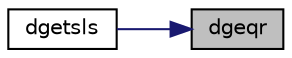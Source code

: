digraph "dgeqr"
{
 // LATEX_PDF_SIZE
  edge [fontname="Helvetica",fontsize="10",labelfontname="Helvetica",labelfontsize="10"];
  node [fontname="Helvetica",fontsize="10",shape=record];
  rankdir="RL";
  Node1 [label="dgeqr",height=0.2,width=0.4,color="black", fillcolor="grey75", style="filled", fontcolor="black",tooltip="DGEQR"];
  Node1 -> Node2 [dir="back",color="midnightblue",fontsize="10",style="solid",fontname="Helvetica"];
  Node2 [label="dgetsls",height=0.2,width=0.4,color="black", fillcolor="white", style="filled",URL="$dgetsls_8f.html#a24938f890150242a397e2094fc4643db",tooltip="DGETSLS"];
}

